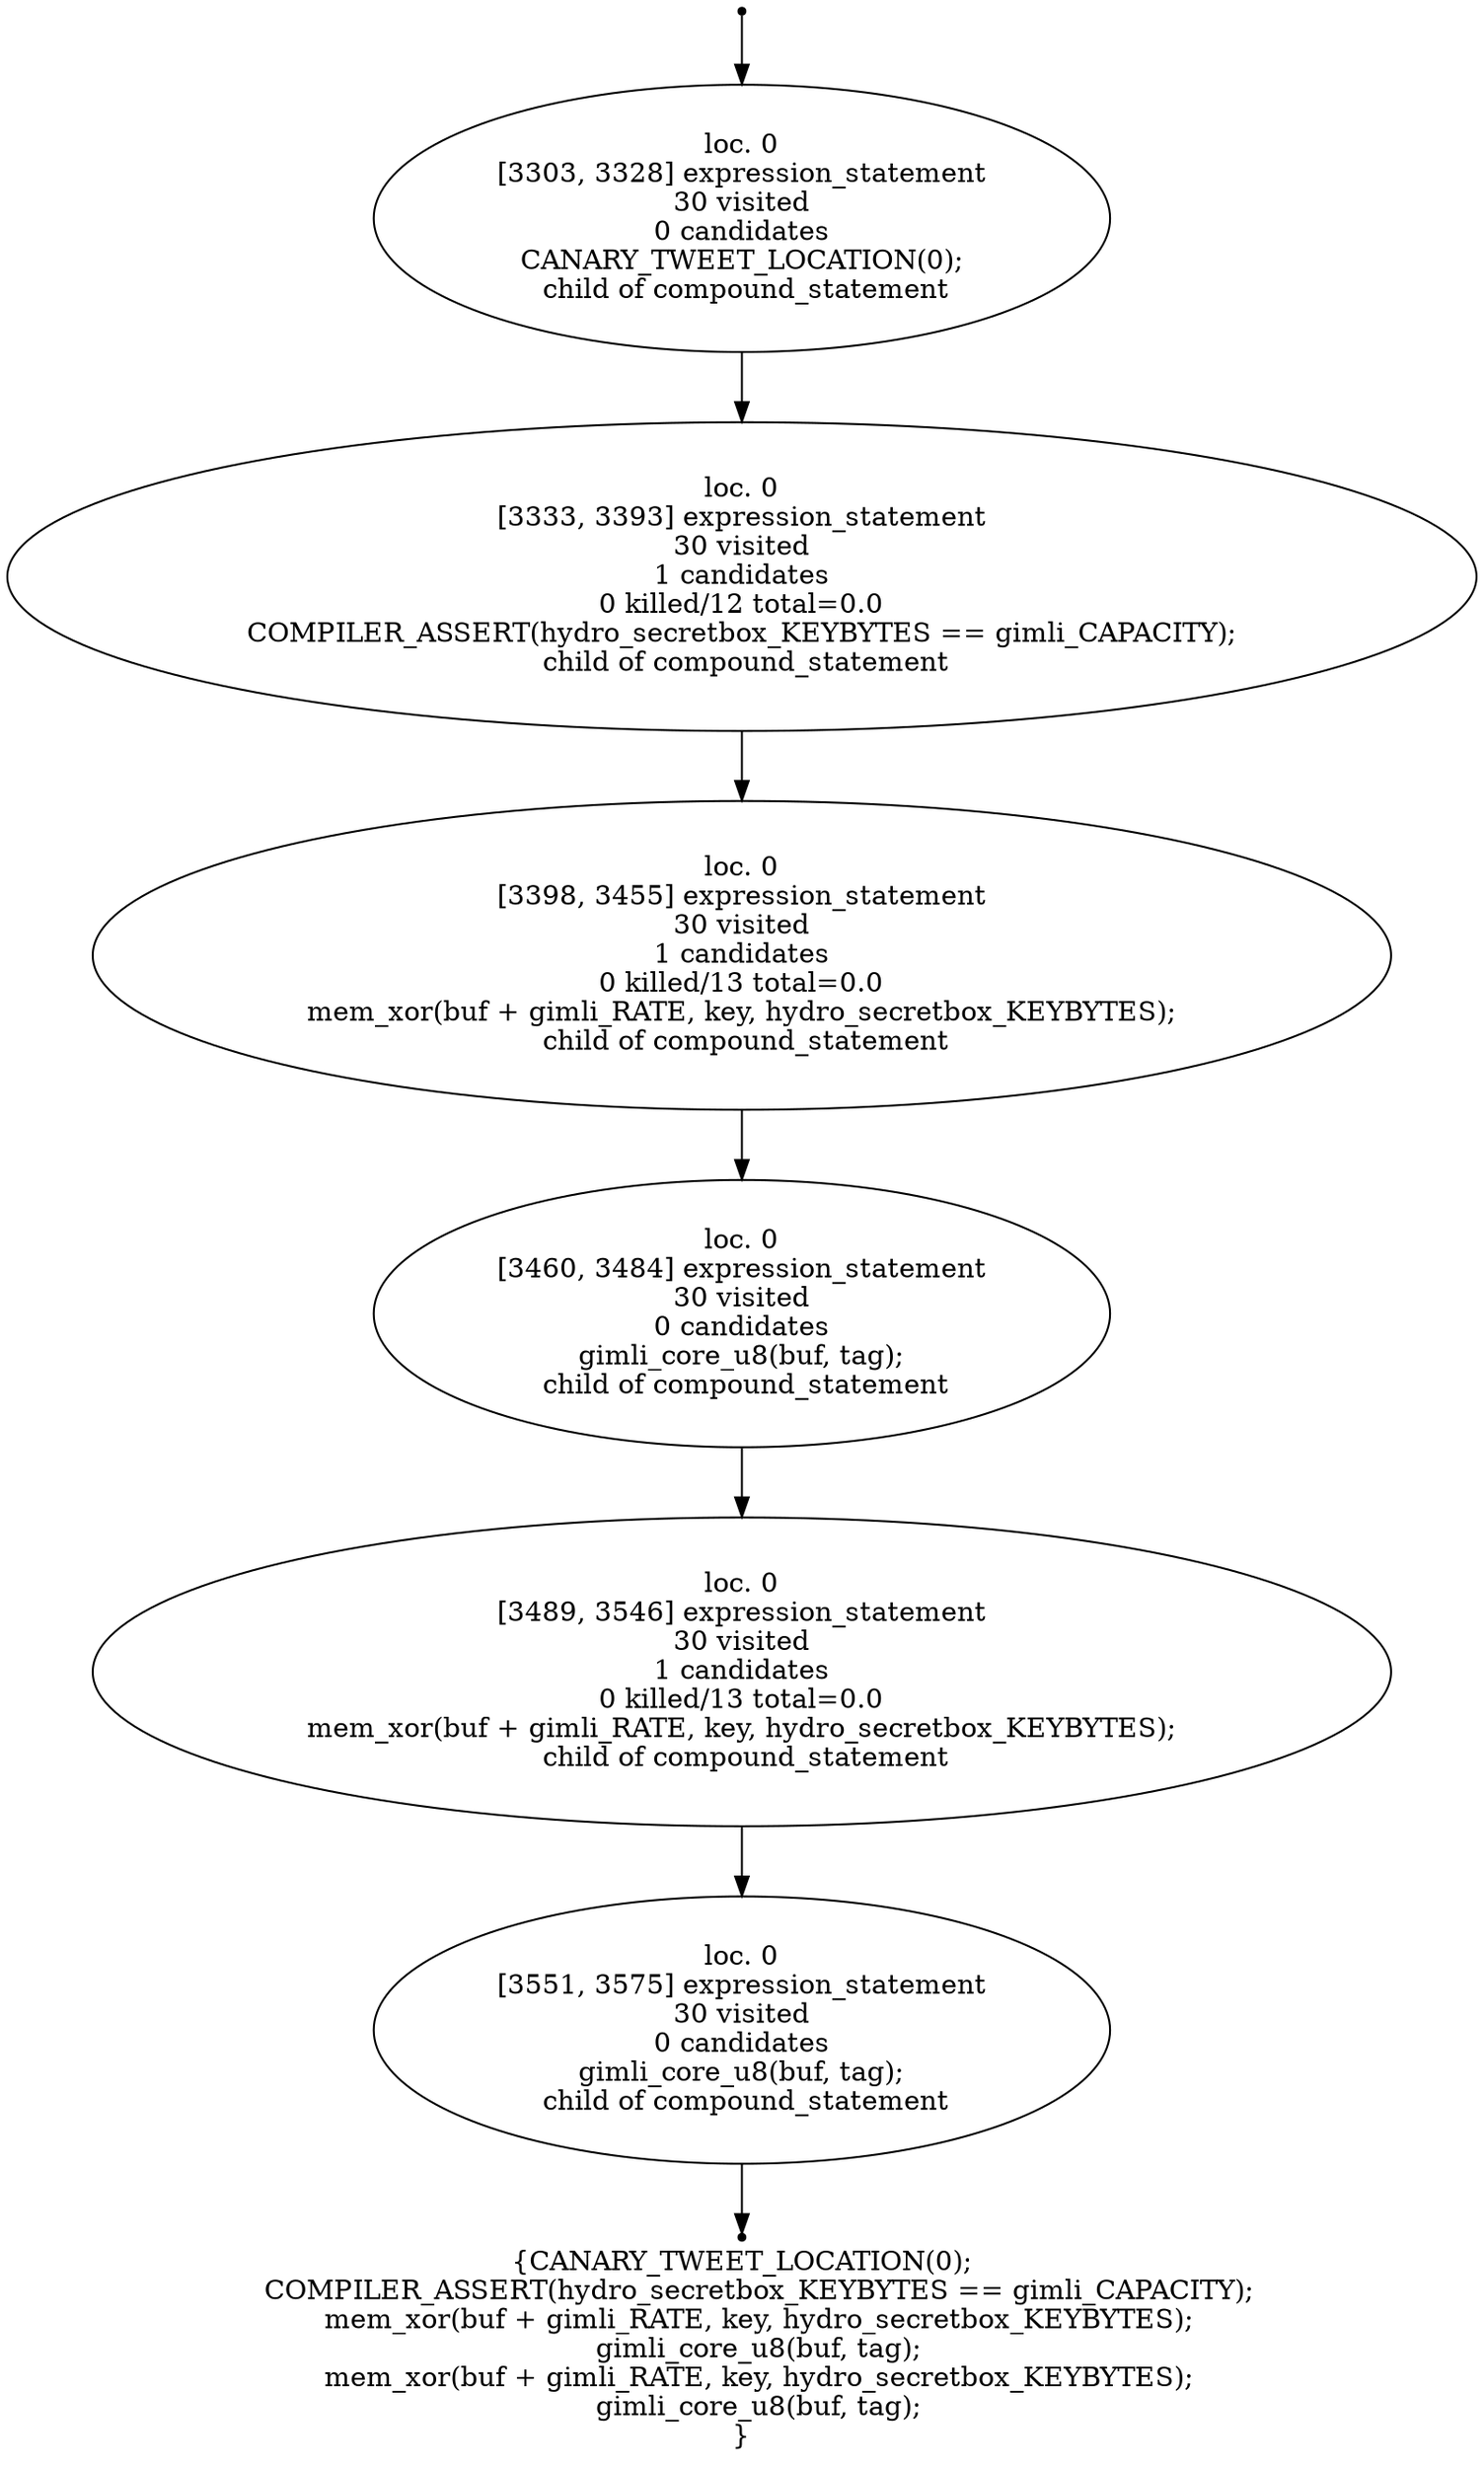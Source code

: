 digraph hydro_secretbox_final_localised_4 {
	initial [shape=point]
	initial -> "loc. 0
[3303, 3328] expression_statement
30 visited
0 candidates
 CANARY_TWEET_LOCATION(0); 
 child of compound_statement"
	final [shape=point]
	"loc. 0
[3551, 3575] expression_statement
30 visited
0 candidates
 gimli_core_u8(buf, tag); 
 child of compound_statement" -> final
	"loc. 0
[3303, 3328] expression_statement
30 visited
0 candidates
 CANARY_TWEET_LOCATION(0); 
 child of compound_statement"
	"loc. 0
[3303, 3328] expression_statement
30 visited
0 candidates
 CANARY_TWEET_LOCATION(0); 
 child of compound_statement" -> "loc. 0
[3333, 3393] expression_statement
30 visited
1 candidates
0 killed/12 total=0.0
 COMPILER_ASSERT(hydro_secretbox_KEYBYTES == gimli_CAPACITY); 
 child of compound_statement"
	"loc. 0
[3333, 3393] expression_statement
30 visited
1 candidates
0 killed/12 total=0.0
 COMPILER_ASSERT(hydro_secretbox_KEYBYTES == gimli_CAPACITY); 
 child of compound_statement"
	"loc. 0
[3333, 3393] expression_statement
30 visited
1 candidates
0 killed/12 total=0.0
 COMPILER_ASSERT(hydro_secretbox_KEYBYTES == gimli_CAPACITY); 
 child of compound_statement" -> "loc. 0
[3398, 3455] expression_statement
30 visited
1 candidates
0 killed/13 total=0.0
 mem_xor(buf + gimli_RATE, key, hydro_secretbox_KEYBYTES); 
 child of compound_statement"
	"loc. 0
[3398, 3455] expression_statement
30 visited
1 candidates
0 killed/13 total=0.0
 mem_xor(buf + gimli_RATE, key, hydro_secretbox_KEYBYTES); 
 child of compound_statement"
	"loc. 0
[3398, 3455] expression_statement
30 visited
1 candidates
0 killed/13 total=0.0
 mem_xor(buf + gimli_RATE, key, hydro_secretbox_KEYBYTES); 
 child of compound_statement" -> "loc. 0
[3460, 3484] expression_statement
30 visited
0 candidates
 gimli_core_u8(buf, tag); 
 child of compound_statement"
	"loc. 0
[3460, 3484] expression_statement
30 visited
0 candidates
 gimli_core_u8(buf, tag); 
 child of compound_statement"
	"loc. 0
[3460, 3484] expression_statement
30 visited
0 candidates
 gimli_core_u8(buf, tag); 
 child of compound_statement" -> "loc. 0
[3489, 3546] expression_statement
30 visited
1 candidates
0 killed/13 total=0.0
 mem_xor(buf + gimli_RATE, key, hydro_secretbox_KEYBYTES); 
 child of compound_statement"
	"loc. 0
[3489, 3546] expression_statement
30 visited
1 candidates
0 killed/13 total=0.0
 mem_xor(buf + gimli_RATE, key, hydro_secretbox_KEYBYTES); 
 child of compound_statement"
	"loc. 0
[3489, 3546] expression_statement
30 visited
1 candidates
0 killed/13 total=0.0
 mem_xor(buf + gimli_RATE, key, hydro_secretbox_KEYBYTES); 
 child of compound_statement" -> "loc. 0
[3551, 3575] expression_statement
30 visited
0 candidates
 gimli_core_u8(buf, tag); 
 child of compound_statement"
	"loc. 0
[3551, 3575] expression_statement
30 visited
0 candidates
 gimli_core_u8(buf, tag); 
 child of compound_statement"
	label="{CANARY_TWEET_LOCATION(0);
    COMPILER_ASSERT(hydro_secretbox_KEYBYTES == gimli_CAPACITY);
    mem_xor(buf + gimli_RATE, key, hydro_secretbox_KEYBYTES);
    gimli_core_u8(buf, tag);
    mem_xor(buf + gimli_RATE, key, hydro_secretbox_KEYBYTES);
    gimli_core_u8(buf, tag);
}"
}
